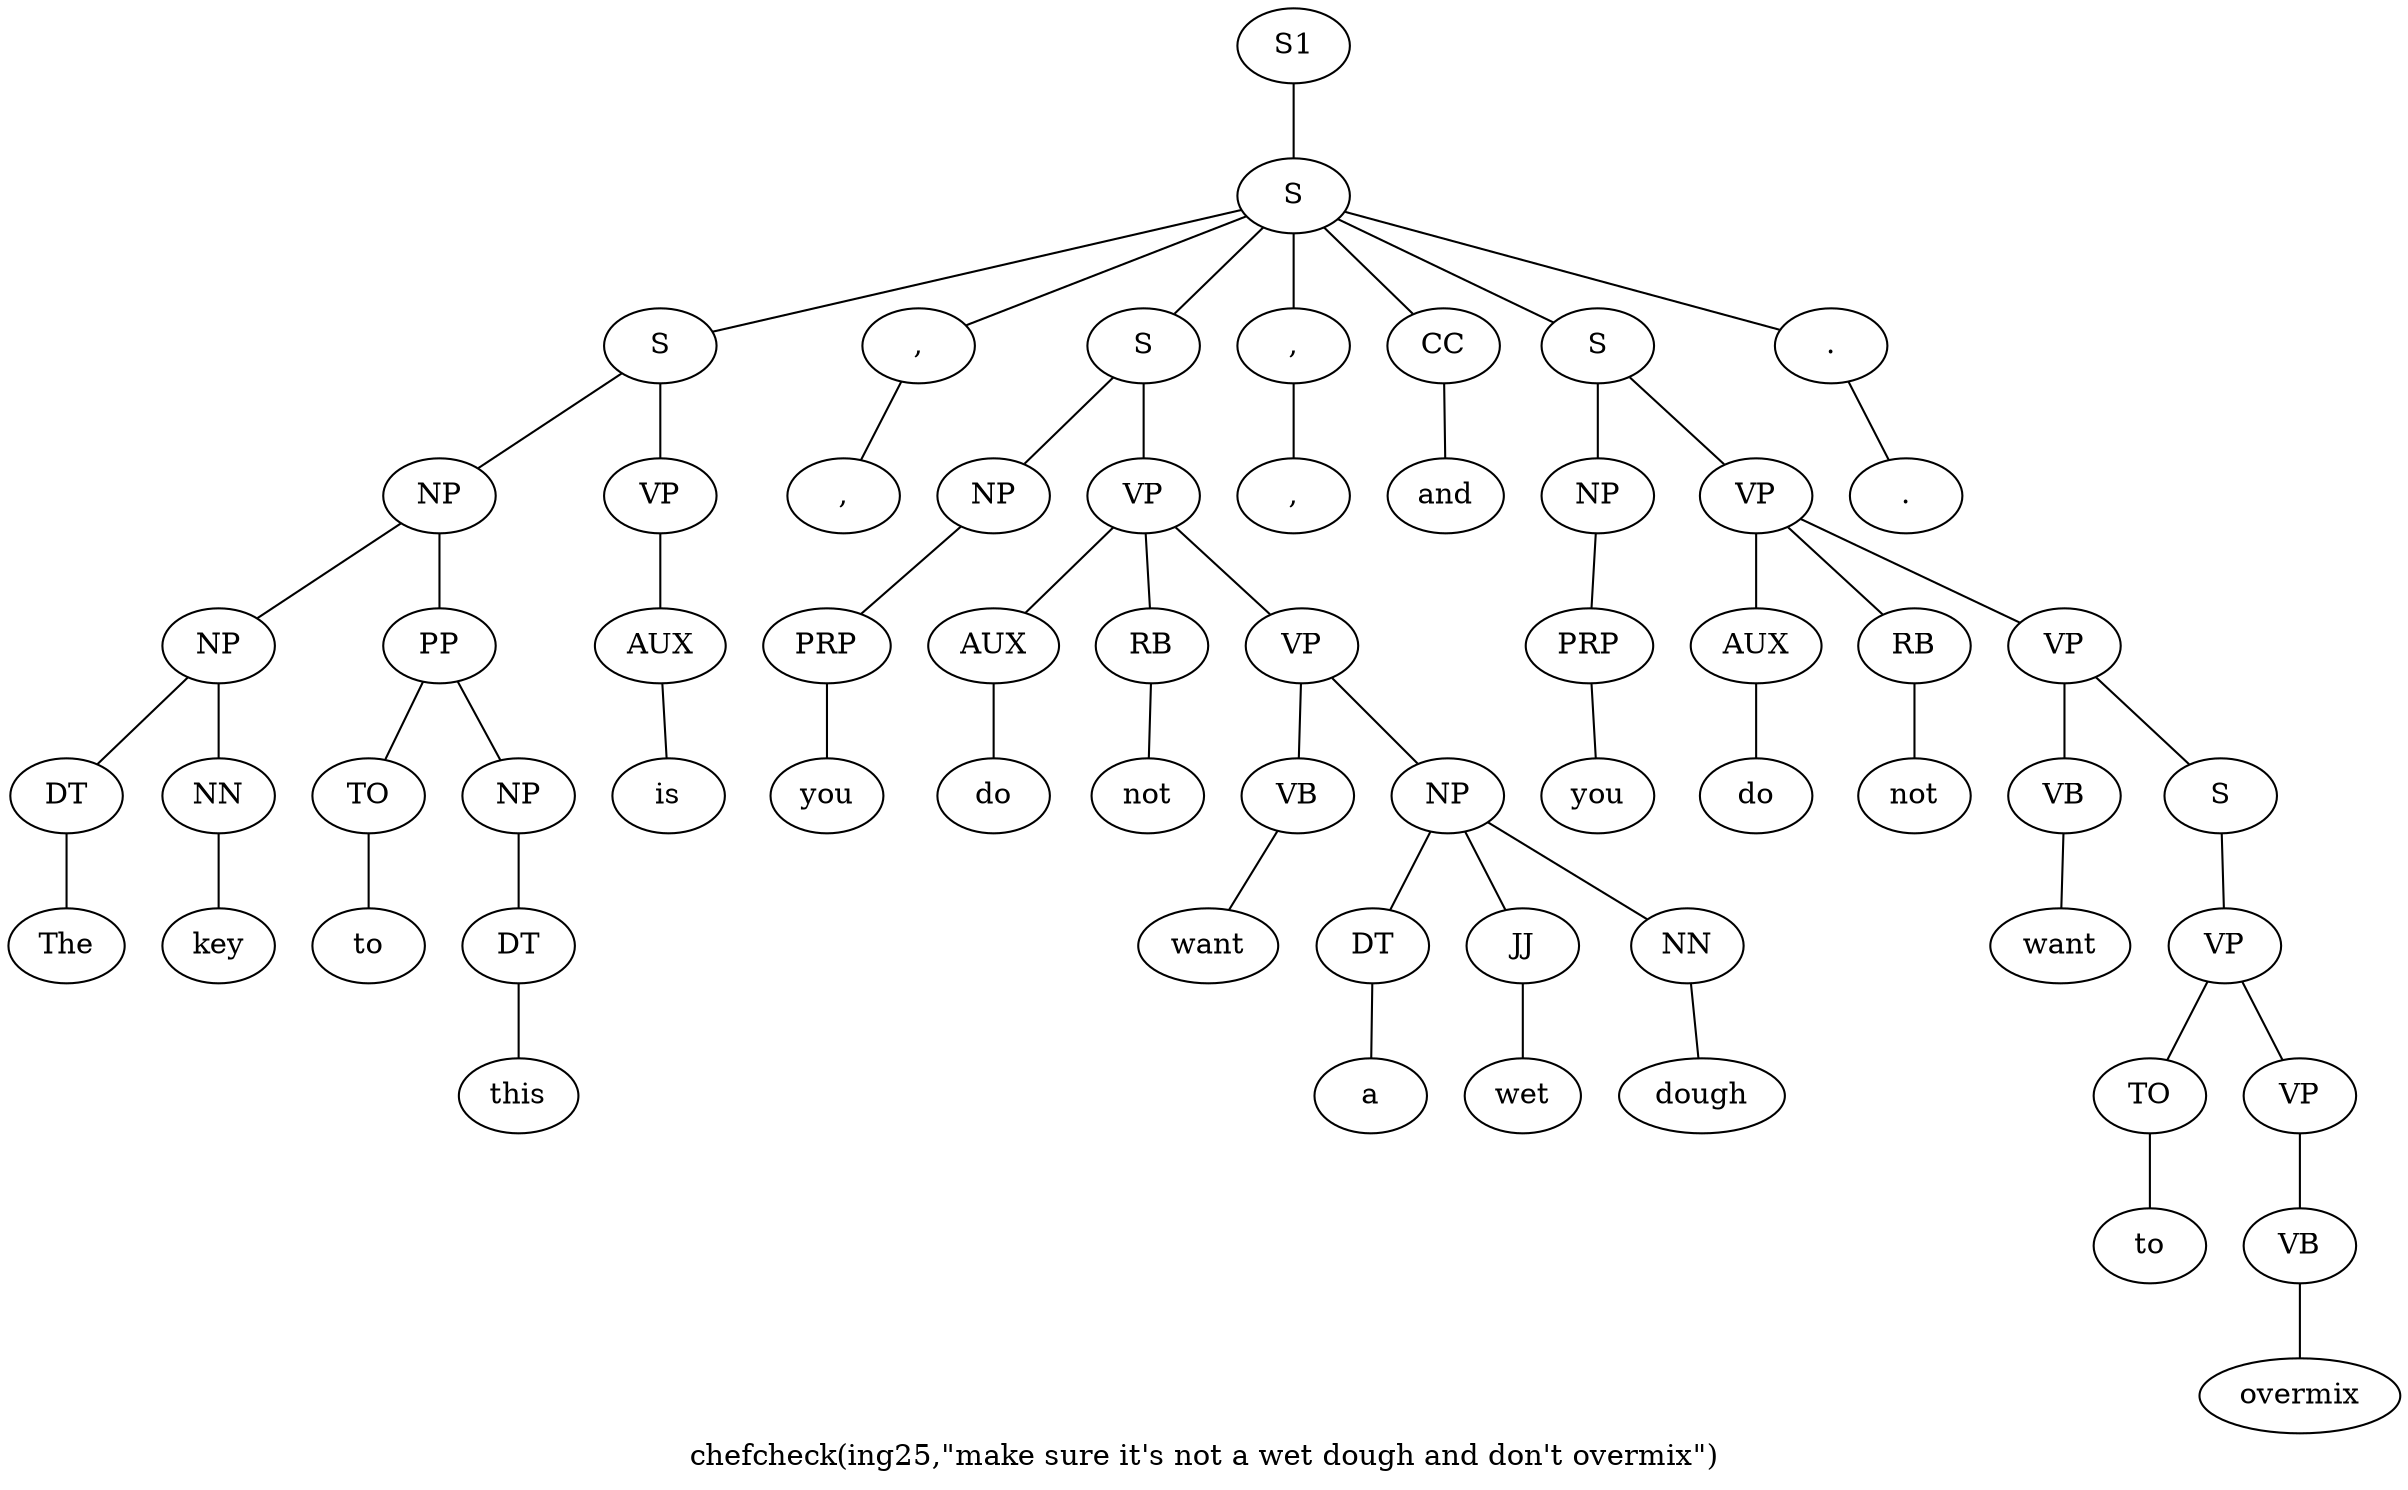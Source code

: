graph SyntaxGraph {
	label = "chefcheck(ing25,\"make sure it's not a wet dough and don't overmix\")";
	Node0 [label="S1"];
	Node1 [label="S"];
	Node2 [label="S"];
	Node3 [label="NP"];
	Node4 [label="NP"];
	Node5 [label="DT"];
	Node6 [label="The"];
	Node7 [label="NN"];
	Node8 [label="key"];
	Node9 [label="PP"];
	Node10 [label="TO"];
	Node11 [label="to"];
	Node12 [label="NP"];
	Node13 [label="DT"];
	Node14 [label="this"];
	Node15 [label="VP"];
	Node16 [label="AUX"];
	Node17 [label="is"];
	Node18 [label=","];
	Node19 [label=","];
	Node20 [label="S"];
	Node21 [label="NP"];
	Node22 [label="PRP"];
	Node23 [label="you"];
	Node24 [label="VP"];
	Node25 [label="AUX"];
	Node26 [label="do"];
	Node27 [label="RB"];
	Node28 [label="not"];
	Node29 [label="VP"];
	Node30 [label="VB"];
	Node31 [label="want"];
	Node32 [label="NP"];
	Node33 [label="DT"];
	Node34 [label="a"];
	Node35 [label="JJ"];
	Node36 [label="wet"];
	Node37 [label="NN"];
	Node38 [label="dough"];
	Node39 [label=","];
	Node40 [label=","];
	Node41 [label="CC"];
	Node42 [label="and"];
	Node43 [label="S"];
	Node44 [label="NP"];
	Node45 [label="PRP"];
	Node46 [label="you"];
	Node47 [label="VP"];
	Node48 [label="AUX"];
	Node49 [label="do"];
	Node50 [label="RB"];
	Node51 [label="not"];
	Node52 [label="VP"];
	Node53 [label="VB"];
	Node54 [label="want"];
	Node55 [label="S"];
	Node56 [label="VP"];
	Node57 [label="TO"];
	Node58 [label="to"];
	Node59 [label="VP"];
	Node60 [label="VB"];
	Node61 [label="overmix"];
	Node62 [label="."];
	Node63 [label="."];

	Node0 -- Node1;
	Node1 -- Node2;
	Node1 -- Node18;
	Node1 -- Node20;
	Node1 -- Node39;
	Node1 -- Node41;
	Node1 -- Node43;
	Node1 -- Node62;
	Node2 -- Node3;
	Node2 -- Node15;
	Node3 -- Node4;
	Node3 -- Node9;
	Node4 -- Node5;
	Node4 -- Node7;
	Node5 -- Node6;
	Node7 -- Node8;
	Node9 -- Node10;
	Node9 -- Node12;
	Node10 -- Node11;
	Node12 -- Node13;
	Node13 -- Node14;
	Node15 -- Node16;
	Node16 -- Node17;
	Node18 -- Node19;
	Node20 -- Node21;
	Node20 -- Node24;
	Node21 -- Node22;
	Node22 -- Node23;
	Node24 -- Node25;
	Node24 -- Node27;
	Node24 -- Node29;
	Node25 -- Node26;
	Node27 -- Node28;
	Node29 -- Node30;
	Node29 -- Node32;
	Node30 -- Node31;
	Node32 -- Node33;
	Node32 -- Node35;
	Node32 -- Node37;
	Node33 -- Node34;
	Node35 -- Node36;
	Node37 -- Node38;
	Node39 -- Node40;
	Node41 -- Node42;
	Node43 -- Node44;
	Node43 -- Node47;
	Node44 -- Node45;
	Node45 -- Node46;
	Node47 -- Node48;
	Node47 -- Node50;
	Node47 -- Node52;
	Node48 -- Node49;
	Node50 -- Node51;
	Node52 -- Node53;
	Node52 -- Node55;
	Node53 -- Node54;
	Node55 -- Node56;
	Node56 -- Node57;
	Node56 -- Node59;
	Node57 -- Node58;
	Node59 -- Node60;
	Node60 -- Node61;
	Node62 -- Node63;
}